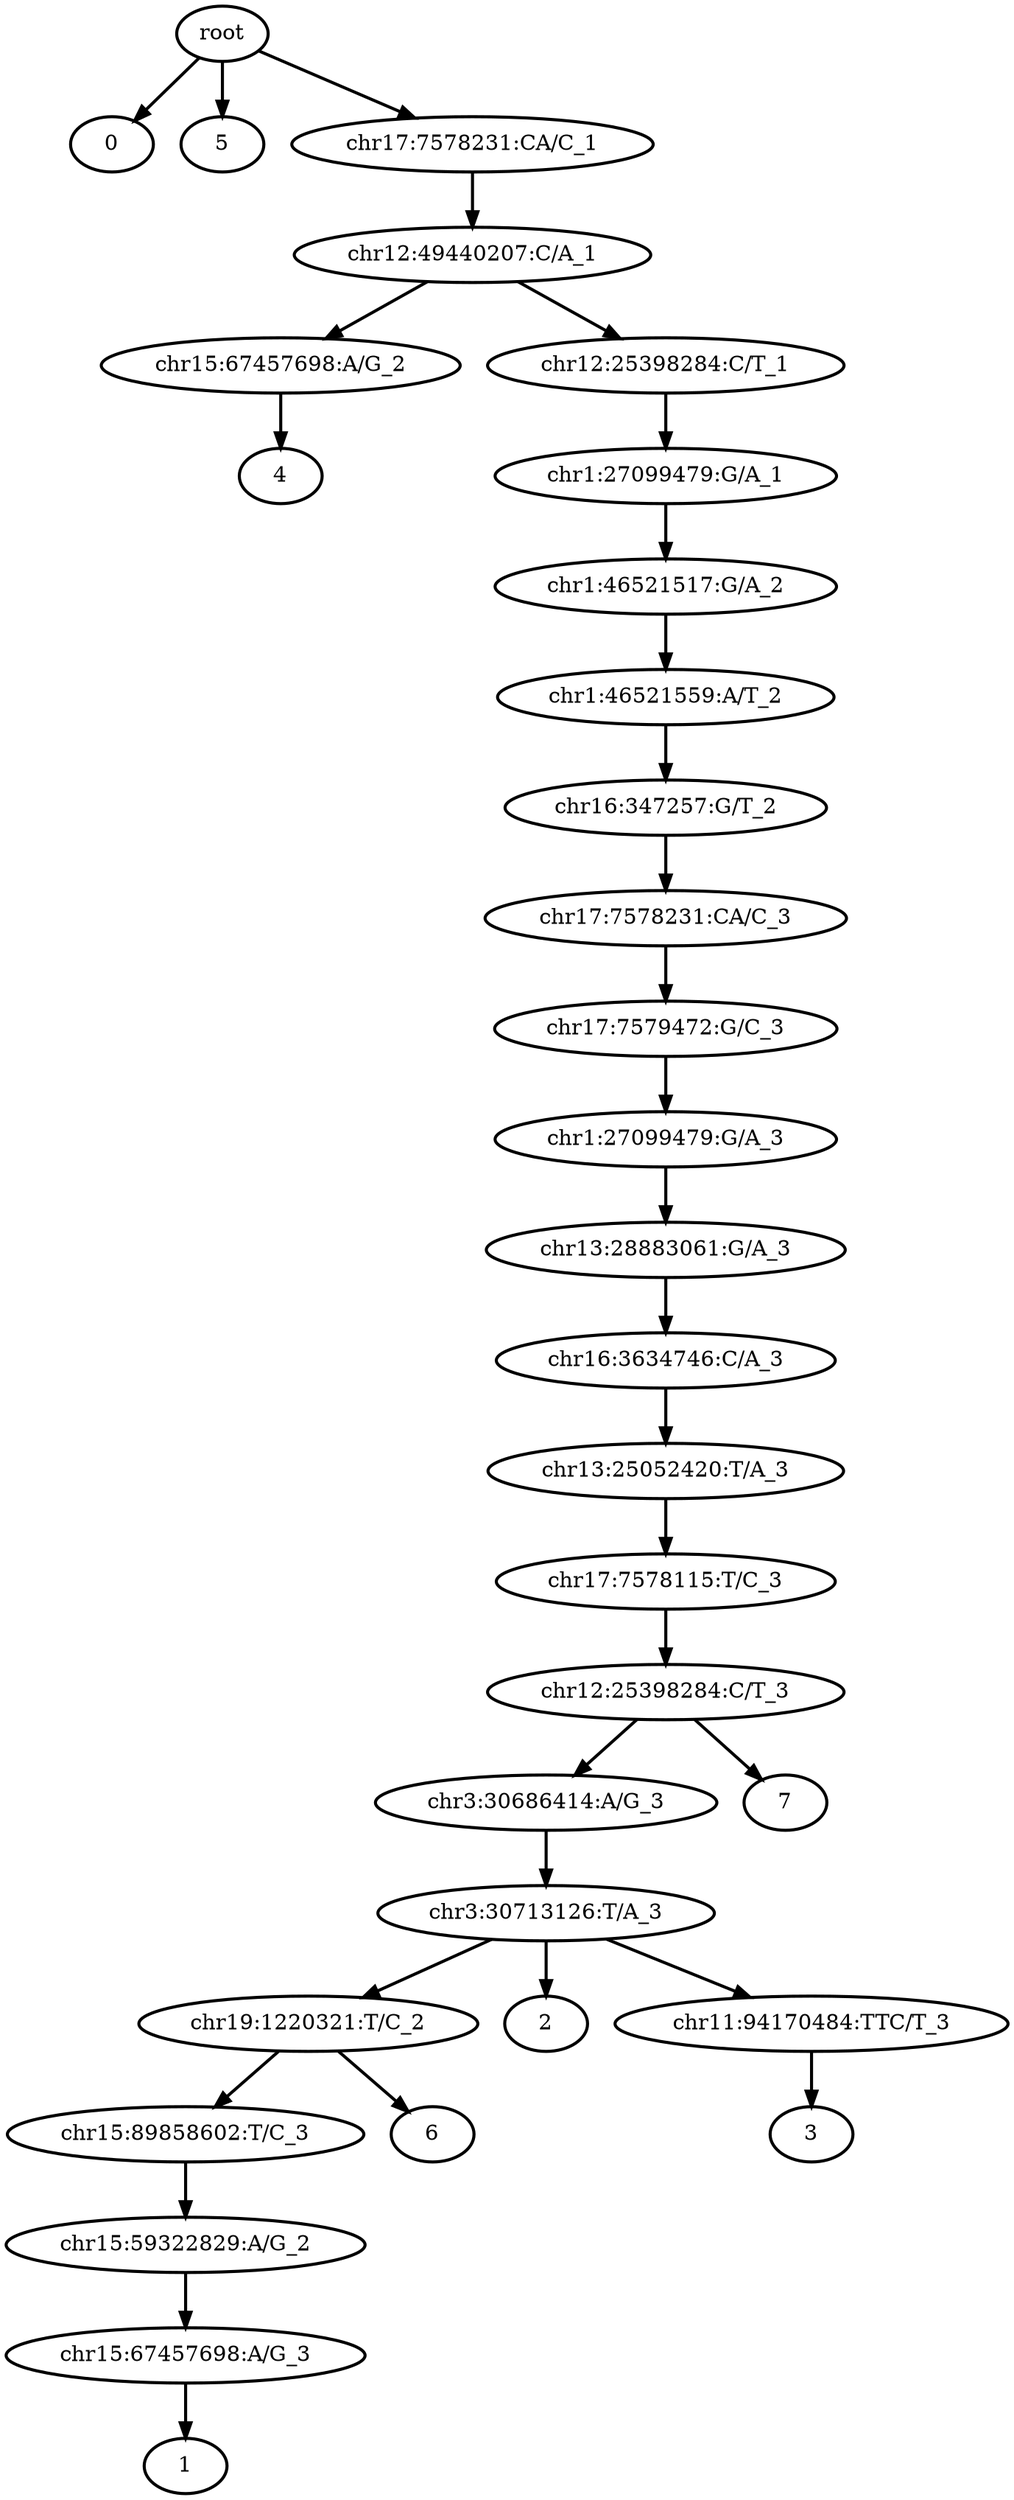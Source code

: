 digraph N {
	overlap="false"
	rankdir="TB"
	0 [label="root", style="bold"];
	1 [label="0", style="bold"];
	2 [label="chr3:30686414:A/G_3", style="bold"];
	3 [label="chr3:30713126:T/A_3", style="bold"];
	4 [label="chr19:1220321:T/C_2", style="bold"];
	5 [label="chr15:89858602:T/C_3", style="bold"];
	6 [label="chr15:59322829:A/G_2", style="bold"];
	7 [label="chr15:67457698:A/G_3", style="bold"];
	8 [label="1", style="bold"];
	9 [label="2", style="bold"];
	10 [label="chr11:94170484:TTC/T_3", style="bold"];
	11 [label="3", style="bold"];
	12 [label="chr15:67457698:A/G_2", style="bold"];
	13 [label="4", style="bold"];
	14 [label="5", style="bold"];
	15 [label="6", style="bold"];
	16 [label="7", style="bold"];
	17 [label="chr1:46521517:G/A_2", style="bold"];
	18 [label="chr1:46521559:A/T_2", style="bold"];
	19 [label="chr16:347257:G/T_2", style="bold"];
	20 [label="chr17:7578231:CA/C_3", style="bold"];
	21 [label="chr17:7579472:G/C_3", style="bold"];
	22 [label="chr1:27099479:G/A_3", style="bold"];
	23 [label="chr13:28883061:G/A_3", style="bold"];
	24 [label="chr16:3634746:C/A_3", style="bold"];
	25 [label="chr13:25052420:T/A_3", style="bold"];
	26 [label="chr17:7578115:T/C_3", style="bold"];
	27 [label="chr12:25398284:C/T_3", style="bold"];
	28 [label="chr17:7578231:CA/C_1", style="bold"];
	29 [label="chr12:49440207:C/A_1", style="bold"];
	30 [label="chr12:25398284:C/T_1", style="bold"];
	31 [label="chr1:27099479:G/A_1", style="bold"];
	0 -> 1 [style="bold"];
	0 -> 14 [style="bold"];
	0 -> 28 [style="bold"];
	2 -> 3 [style="bold"];
	3 -> 4 [style="bold"];
	3 -> 9 [style="bold"];
	3 -> 10 [style="bold"];
	4 -> 5 [style="bold"];
	4 -> 15 [style="bold"];
	5 -> 6 [style="bold"];
	6 -> 7 [style="bold"];
	7 -> 8 [style="bold"];
	10 -> 11 [style="bold"];
	12 -> 13 [style="bold"];
	17 -> 18 [style="bold"];
	18 -> 19 [style="bold"];
	19 -> 20 [style="bold"];
	20 -> 21 [style="bold"];
	21 -> 22 [style="bold"];
	22 -> 23 [style="bold"];
	23 -> 24 [style="bold"];
	24 -> 25 [style="bold"];
	25 -> 26 [style="bold"];
	26 -> 27 [style="bold"];
	27 -> 2 [style="bold"];
	27 -> 16 [style="bold"];
	28 -> 29 [style="bold"];
	29 -> 12 [style="bold"];
	29 -> 30 [style="bold"];
	30 -> 31 [style="bold"];
	31 -> 17 [style="bold"];
}